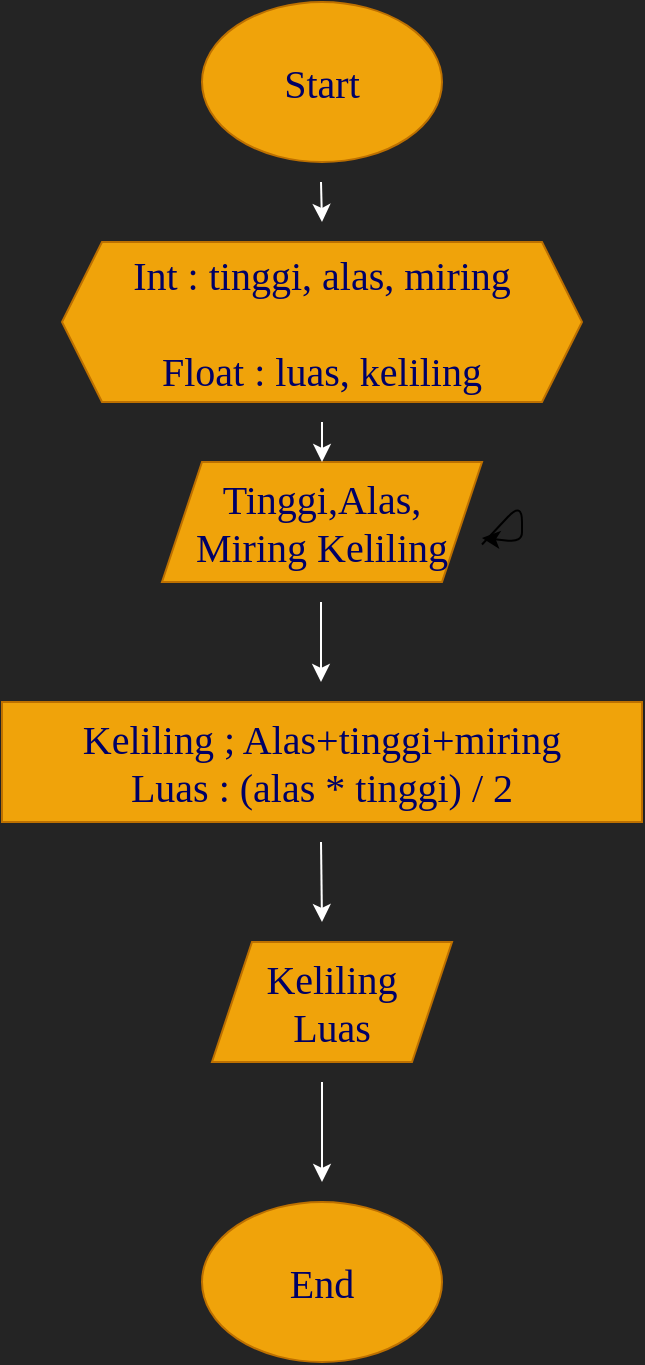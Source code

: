 <mxfile>
    <diagram id="s0_OQ35XHLmV8_xqKosY" name="Page-1">
        <mxGraphModel dx="662" dy="299" grid="1" gridSize="10" guides="1" tooltips="1" connect="1" arrows="1" fold="1" page="1" pageScale="1" pageWidth="850" pageHeight="1100" background="#242424" math="0" shadow="0">
            <root>
                <mxCell id="0"/>
                <mxCell id="1" parent="0"/>
                <mxCell id="2" value="" style="ellipse;whiteSpace=wrap;html=1;fillColor=#f0a30a;fontColor=#000000;strokeColor=#BD7000;fontFamily=Times New Roman;" parent="1" vertex="1">
                    <mxGeometry x="260" width="120" height="80" as="geometry"/>
                </mxCell>
                <mxCell id="3" value="Start" style="text;strokeColor=none;align=center;fillColor=none;html=1;verticalAlign=middle;whiteSpace=wrap;rounded=0;fontFamily=Times New Roman;fontColor=#000066;fontSize=20;" parent="1" vertex="1">
                    <mxGeometry x="250" y="10" width="140" height="60" as="geometry"/>
                </mxCell>
                <mxCell id="4" value="" style="shape=hexagon;perimeter=hexagonPerimeter2;whiteSpace=wrap;html=1;fixedSize=1;fontFamily=Times New Roman;fontSize=20;fontColor=#000000;fillColor=#f0a30a;strokeColor=#BD7000;" parent="1" vertex="1">
                    <mxGeometry x="190" y="120" width="260" height="80" as="geometry"/>
                </mxCell>
                <mxCell id="5" value="Int : tinggi, alas, miring&lt;br&gt;&lt;br&gt;Float : luas, keliling" style="text;strokeColor=none;align=center;fillColor=none;html=1;verticalAlign=middle;whiteSpace=wrap;rounded=0;fontFamily=Times New Roman;fontSize=20;fontColor=#000066;" parent="1" vertex="1">
                    <mxGeometry x="185" y="110" width="270" height="100" as="geometry"/>
                </mxCell>
                <mxCell id="6" value="" style="shape=parallelogram;perimeter=parallelogramPerimeter;whiteSpace=wrap;html=1;fixedSize=1;fontFamily=Times New Roman;fontSize=20;fontColor=#000000;fillColor=#f0a30a;strokeColor=#BD7000;" parent="1" vertex="1">
                    <mxGeometry x="240" y="230" width="160" height="60" as="geometry"/>
                </mxCell>
                <mxCell id="7" value="Tinggi,Alas,&lt;br&gt;Miring Keliling" style="text;strokeColor=none;align=center;fillColor=none;html=1;verticalAlign=middle;whiteSpace=wrap;rounded=0;fontFamily=Times New Roman;fontSize=20;fontColor=#000066;" parent="1" vertex="1">
                    <mxGeometry x="240" y="237.5" width="160" height="45" as="geometry"/>
                </mxCell>
                <mxCell id="8" value="" style="rounded=0;whiteSpace=wrap;html=1;fontFamily=Times New Roman;fontSize=20;fontColor=#000000;fillColor=#f0a30a;strokeColor=#BD7000;" parent="1" vertex="1">
                    <mxGeometry x="160" y="350" width="320" height="60" as="geometry"/>
                </mxCell>
                <mxCell id="9" value="Keliling ; Alas+tinggi+miring&lt;br&gt;Luas : (alas * tinggi) / 2" style="text;strokeColor=none;align=center;fillColor=none;html=1;verticalAlign=middle;whiteSpace=wrap;rounded=0;fontFamily=Times New Roman;fontSize=20;fontColor=#000066;" parent="1" vertex="1">
                    <mxGeometry x="190" y="365" width="260" height="30" as="geometry"/>
                </mxCell>
                <mxCell id="13" style="edgeStyle=none;html=1;exitX=0;exitY=1;exitDx=0;exitDy=0;fontFamily=Times New Roman;fontSize=20;fontColor=#000066;" parent="1" source="10" target="11" edge="1">
                    <mxGeometry relative="1" as="geometry"/>
                </mxCell>
                <mxCell id="10" value="" style="shape=parallelogram;perimeter=parallelogramPerimeter;whiteSpace=wrap;html=1;fixedSize=1;fontFamily=Times New Roman;fontSize=20;fontColor=#000000;fillColor=#f0a30a;strokeColor=#BD7000;" parent="1" vertex="1">
                    <mxGeometry x="265" y="470" width="120" height="60" as="geometry"/>
                </mxCell>
                <mxCell id="11" value="Keliling&lt;br&gt;Luas" style="text;strokeColor=none;align=center;fillColor=none;html=1;verticalAlign=middle;whiteSpace=wrap;rounded=0;fontFamily=Times New Roman;fontSize=20;fontColor=#000066;" parent="1" vertex="1">
                    <mxGeometry x="295" y="485" width="60" height="30" as="geometry"/>
                </mxCell>
                <mxCell id="12" value="" style="ellipse;whiteSpace=wrap;html=1;fontFamily=Times New Roman;fontSize=20;fontColor=#000000;fillColor=#f0a30a;strokeColor=#BD7000;" parent="1" vertex="1">
                    <mxGeometry x="260" y="600" width="120" height="80" as="geometry"/>
                </mxCell>
                <mxCell id="14" value="End" style="text;strokeColor=none;align=center;fillColor=none;html=1;verticalAlign=middle;whiteSpace=wrap;rounded=0;fontFamily=Times New Roman;fontSize=20;fontColor=#000066;" parent="1" vertex="1">
                    <mxGeometry x="290" y="625" width="60" height="30" as="geometry"/>
                </mxCell>
                <mxCell id="18" value="" style="endArrow=classic;html=1;fontFamily=Times New Roman;fontSize=20;fontColor=#000066;strokeColor=#FFFFFF;targetPerimeterSpacing=0;" parent="1" edge="1">
                    <mxGeometry width="50" height="50" relative="1" as="geometry">
                        <mxPoint x="320" y="540" as="sourcePoint"/>
                        <mxPoint x="320" y="590" as="targetPoint"/>
                    </mxGeometry>
                </mxCell>
                <mxCell id="19" value="" style="endArrow=classic;html=1;fontFamily=Times New Roman;fontSize=20;fontColor=#000066;strokeColor=#FFFFFF;targetPerimeterSpacing=0;" parent="1" edge="1">
                    <mxGeometry width="50" height="50" relative="1" as="geometry">
                        <mxPoint x="319.5" y="420" as="sourcePoint"/>
                        <mxPoint x="320" y="460" as="targetPoint"/>
                    </mxGeometry>
                </mxCell>
                <mxCell id="20" value="" style="endArrow=classic;html=1;fontFamily=Times New Roman;fontSize=20;fontColor=#000066;strokeColor=#FFFFFF;targetPerimeterSpacing=0;" parent="1" edge="1">
                    <mxGeometry width="50" height="50" relative="1" as="geometry">
                        <mxPoint x="319.5" y="300" as="sourcePoint"/>
                        <mxPoint x="319.5" y="340" as="targetPoint"/>
                    </mxGeometry>
                </mxCell>
                <mxCell id="21" value="" style="endArrow=classic;html=1;fontFamily=Times New Roman;fontSize=20;fontColor=#000066;strokeColor=#FFFFFF;targetPerimeterSpacing=0;" parent="1" edge="1">
                    <mxGeometry width="50" height="50" relative="1" as="geometry">
                        <mxPoint x="320" y="210" as="sourcePoint"/>
                        <mxPoint x="320" y="230" as="targetPoint"/>
                    </mxGeometry>
                </mxCell>
                <mxCell id="22" value="" style="endArrow=classic;html=1;fontFamily=Times New Roman;fontSize=20;fontColor=#000066;strokeColor=#FFFFFF;targetPerimeterSpacing=0;" parent="1" edge="1">
                    <mxGeometry width="50" height="50" relative="1" as="geometry">
                        <mxPoint x="319.5" y="90" as="sourcePoint"/>
                        <mxPoint x="320" y="110" as="targetPoint"/>
                    </mxGeometry>
                </mxCell>
                <mxCell id="23" style="edgeStyle=none;html=1;exitX=1;exitY=0.75;exitDx=0;exitDy=0;" edge="1" parent="1" source="7" target="7">
                    <mxGeometry relative="1" as="geometry"/>
                </mxCell>
            </root>
        </mxGraphModel>
    </diagram>
</mxfile>